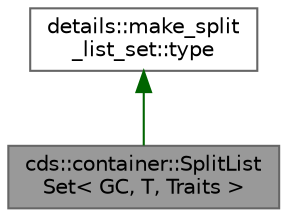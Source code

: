 digraph "cds::container::SplitListSet&lt; GC, T, Traits &gt;"
{
 // LATEX_PDF_SIZE
  bgcolor="transparent";
  edge [fontname=Helvetica,fontsize=10,labelfontname=Helvetica,labelfontsize=10];
  node [fontname=Helvetica,fontsize=10,shape=box,height=0.2,width=0.4];
  Node1 [id="Node000001",label="cds::container::SplitList\lSet\< GC, T, Traits \>",height=0.2,width=0.4,color="gray40", fillcolor="grey60", style="filled", fontcolor="black",tooltip="Split-ordered list set"];
  Node2 -> Node1 [id="edge2_Node000001_Node000002",dir="back",color="darkgreen",style="solid",tooltip=" "];
  Node2 [id="Node000002",label="details::make_split\l_list_set::type",height=0.2,width=0.4,color="gray40", fillcolor="white", style="filled",tooltip=" "];
}
